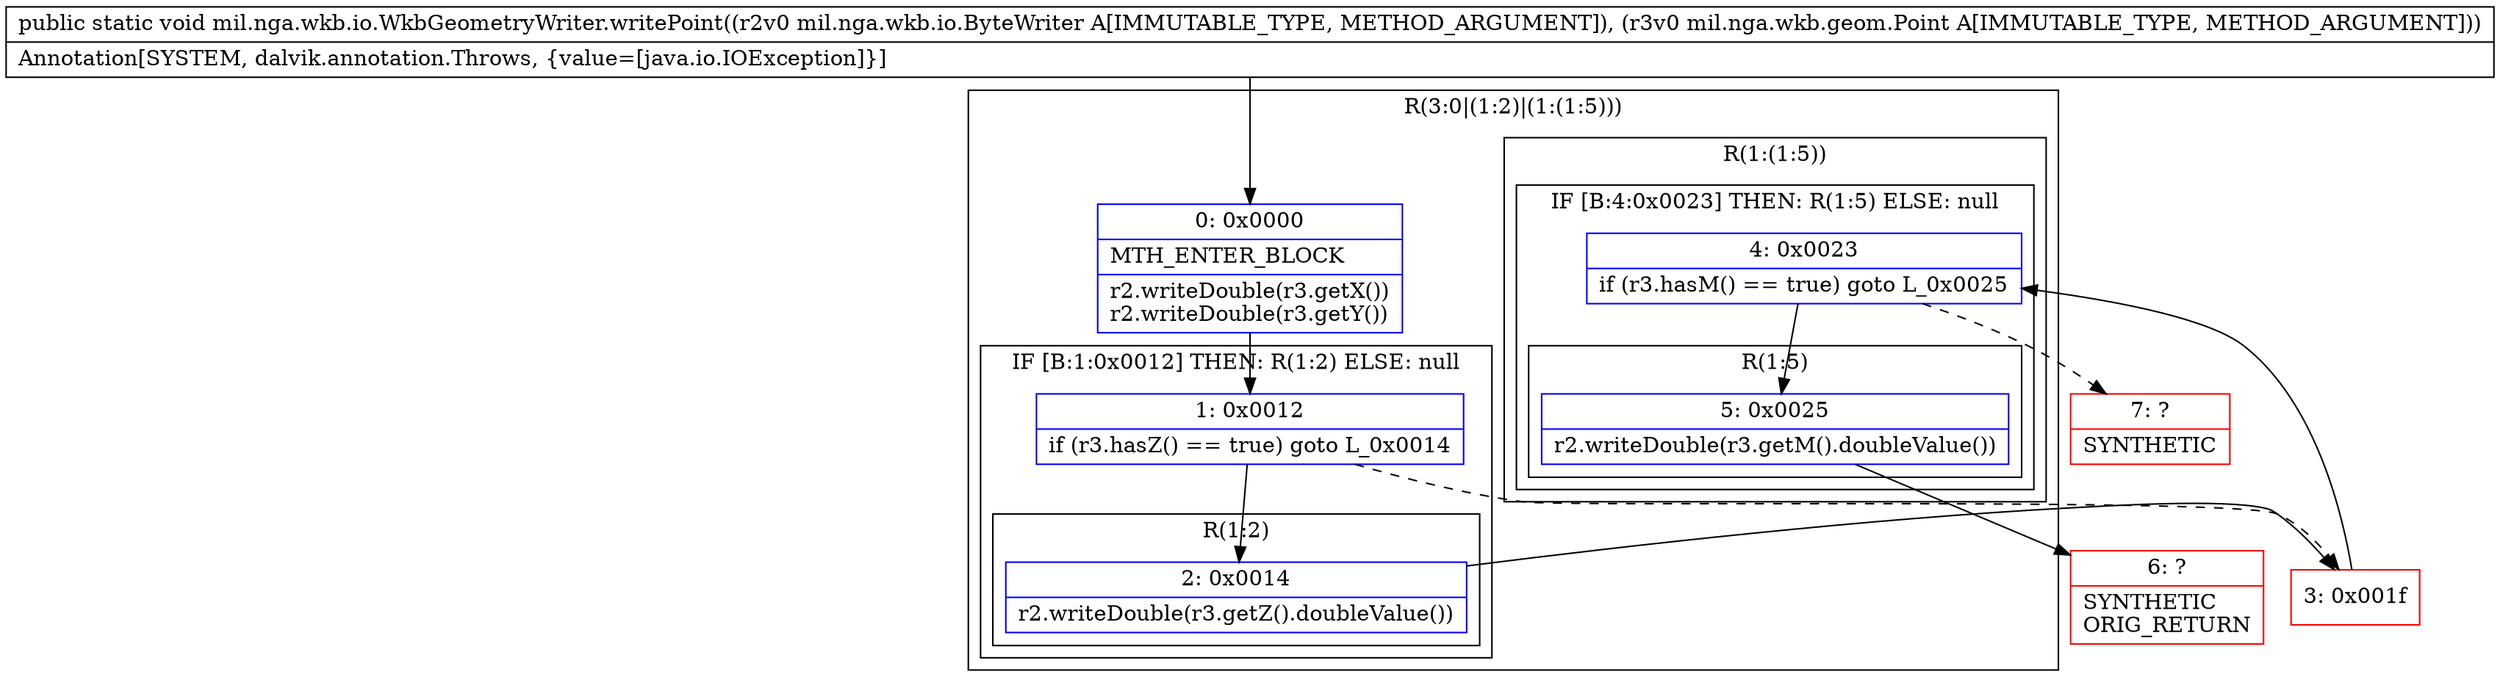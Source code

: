 digraph "CFG formil.nga.wkb.io.WkbGeometryWriter.writePoint(Lmil\/nga\/wkb\/io\/ByteWriter;Lmil\/nga\/wkb\/geom\/Point;)V" {
subgraph cluster_Region_933882672 {
label = "R(3:0|(1:2)|(1:(1:5)))";
node [shape=record,color=blue];
Node_0 [shape=record,label="{0\:\ 0x0000|MTH_ENTER_BLOCK\l|r2.writeDouble(r3.getX())\lr2.writeDouble(r3.getY())\l}"];
subgraph cluster_IfRegion_600545856 {
label = "IF [B:1:0x0012] THEN: R(1:2) ELSE: null";
node [shape=record,color=blue];
Node_1 [shape=record,label="{1\:\ 0x0012|if (r3.hasZ() == true) goto L_0x0014\l}"];
subgraph cluster_Region_1606288963 {
label = "R(1:2)";
node [shape=record,color=blue];
Node_2 [shape=record,label="{2\:\ 0x0014|r2.writeDouble(r3.getZ().doubleValue())\l}"];
}
}
subgraph cluster_Region_1149862495 {
label = "R(1:(1:5))";
node [shape=record,color=blue];
subgraph cluster_IfRegion_1006702997 {
label = "IF [B:4:0x0023] THEN: R(1:5) ELSE: null";
node [shape=record,color=blue];
Node_4 [shape=record,label="{4\:\ 0x0023|if (r3.hasM() == true) goto L_0x0025\l}"];
subgraph cluster_Region_1139250639 {
label = "R(1:5)";
node [shape=record,color=blue];
Node_5 [shape=record,label="{5\:\ 0x0025|r2.writeDouble(r3.getM().doubleValue())\l}"];
}
}
}
}
Node_3 [shape=record,color=red,label="{3\:\ 0x001f}"];
Node_6 [shape=record,color=red,label="{6\:\ ?|SYNTHETIC\lORIG_RETURN\l}"];
Node_7 [shape=record,color=red,label="{7\:\ ?|SYNTHETIC\l}"];
MethodNode[shape=record,label="{public static void mil.nga.wkb.io.WkbGeometryWriter.writePoint((r2v0 mil.nga.wkb.io.ByteWriter A[IMMUTABLE_TYPE, METHOD_ARGUMENT]), (r3v0 mil.nga.wkb.geom.Point A[IMMUTABLE_TYPE, METHOD_ARGUMENT]))  | Annotation[SYSTEM, dalvik.annotation.Throws, \{value=[java.io.IOException]\}]\l}"];
MethodNode -> Node_0;
Node_0 -> Node_1;
Node_1 -> Node_2;
Node_1 -> Node_3[style=dashed];
Node_2 -> Node_3;
Node_4 -> Node_5;
Node_4 -> Node_7[style=dashed];
Node_5 -> Node_6;
Node_3 -> Node_4;
}

